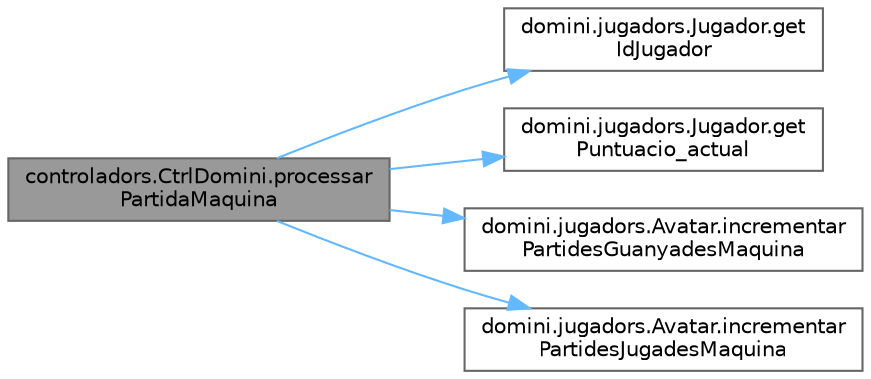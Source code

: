 digraph "controladors.CtrlDomini.processarPartidaMaquina"
{
 // INTERACTIVE_SVG=YES
 // LATEX_PDF_SIZE
  bgcolor="transparent";
  edge [fontname=Helvetica,fontsize=10,labelfontname=Helvetica,labelfontsize=10];
  node [fontname=Helvetica,fontsize=10,shape=box,height=0.2,width=0.4];
  rankdir="LR";
  Node1 [id="Node000001",label="controladors.CtrlDomini.processar\lPartidaMaquina",height=0.2,width=0.4,color="gray40", fillcolor="grey60", style="filled", fontcolor="black",tooltip="Processa els resultats d'una partida contra la màquina."];
  Node1 -> Node2 [id="edge1_Node000001_Node000002",color="steelblue1",style="solid",tooltip=" "];
  Node2 [id="Node000002",label="domini.jugadors.Jugador.get\lIdJugador",height=0.2,width=0.4,color="grey40", fillcolor="white", style="filled",URL="$classdomini_1_1jugadors_1_1_jugador.html#afa999de0f50bb1671ac42dbe31388b01",tooltip="Retorna l'identificador del jugador."];
  Node1 -> Node3 [id="edge2_Node000001_Node000003",color="steelblue1",style="solid",tooltip=" "];
  Node3 [id="Node000003",label="domini.jugadors.Jugador.get\lPuntuacio_actual",height=0.2,width=0.4,color="grey40", fillcolor="white", style="filled",URL="$classdomini_1_1jugadors_1_1_jugador.html#af5b78b5a60aa1845f6665113225281da",tooltip="Retorna la puntuació actual del jugador."];
  Node1 -> Node4 [id="edge3_Node000001_Node000004",color="steelblue1",style="solid",tooltip=" "];
  Node4 [id="Node000004",label="domini.jugadors.Avatar.incrementar\lPartidesGuanyadesMaquina",height=0.2,width=0.4,color="grey40", fillcolor="white", style="filled",URL="$classdomini_1_1jugadors_1_1_avatar.html#aae510bc2635d40405e60a218b1b7c097",tooltip="Incrementa el nombre de partides guanyades contra la màquina."];
  Node1 -> Node5 [id="edge4_Node000001_Node000005",color="steelblue1",style="solid",tooltip=" "];
  Node5 [id="Node000005",label="domini.jugadors.Avatar.incrementar\lPartidesJugadesMaquina",height=0.2,width=0.4,color="grey40", fillcolor="white", style="filled",URL="$classdomini_1_1jugadors_1_1_avatar.html#a11001791e000608d3ae4e7698bfd3b72",tooltip="Incrementa el nombre de partides jugades contra la màquina."];
}

